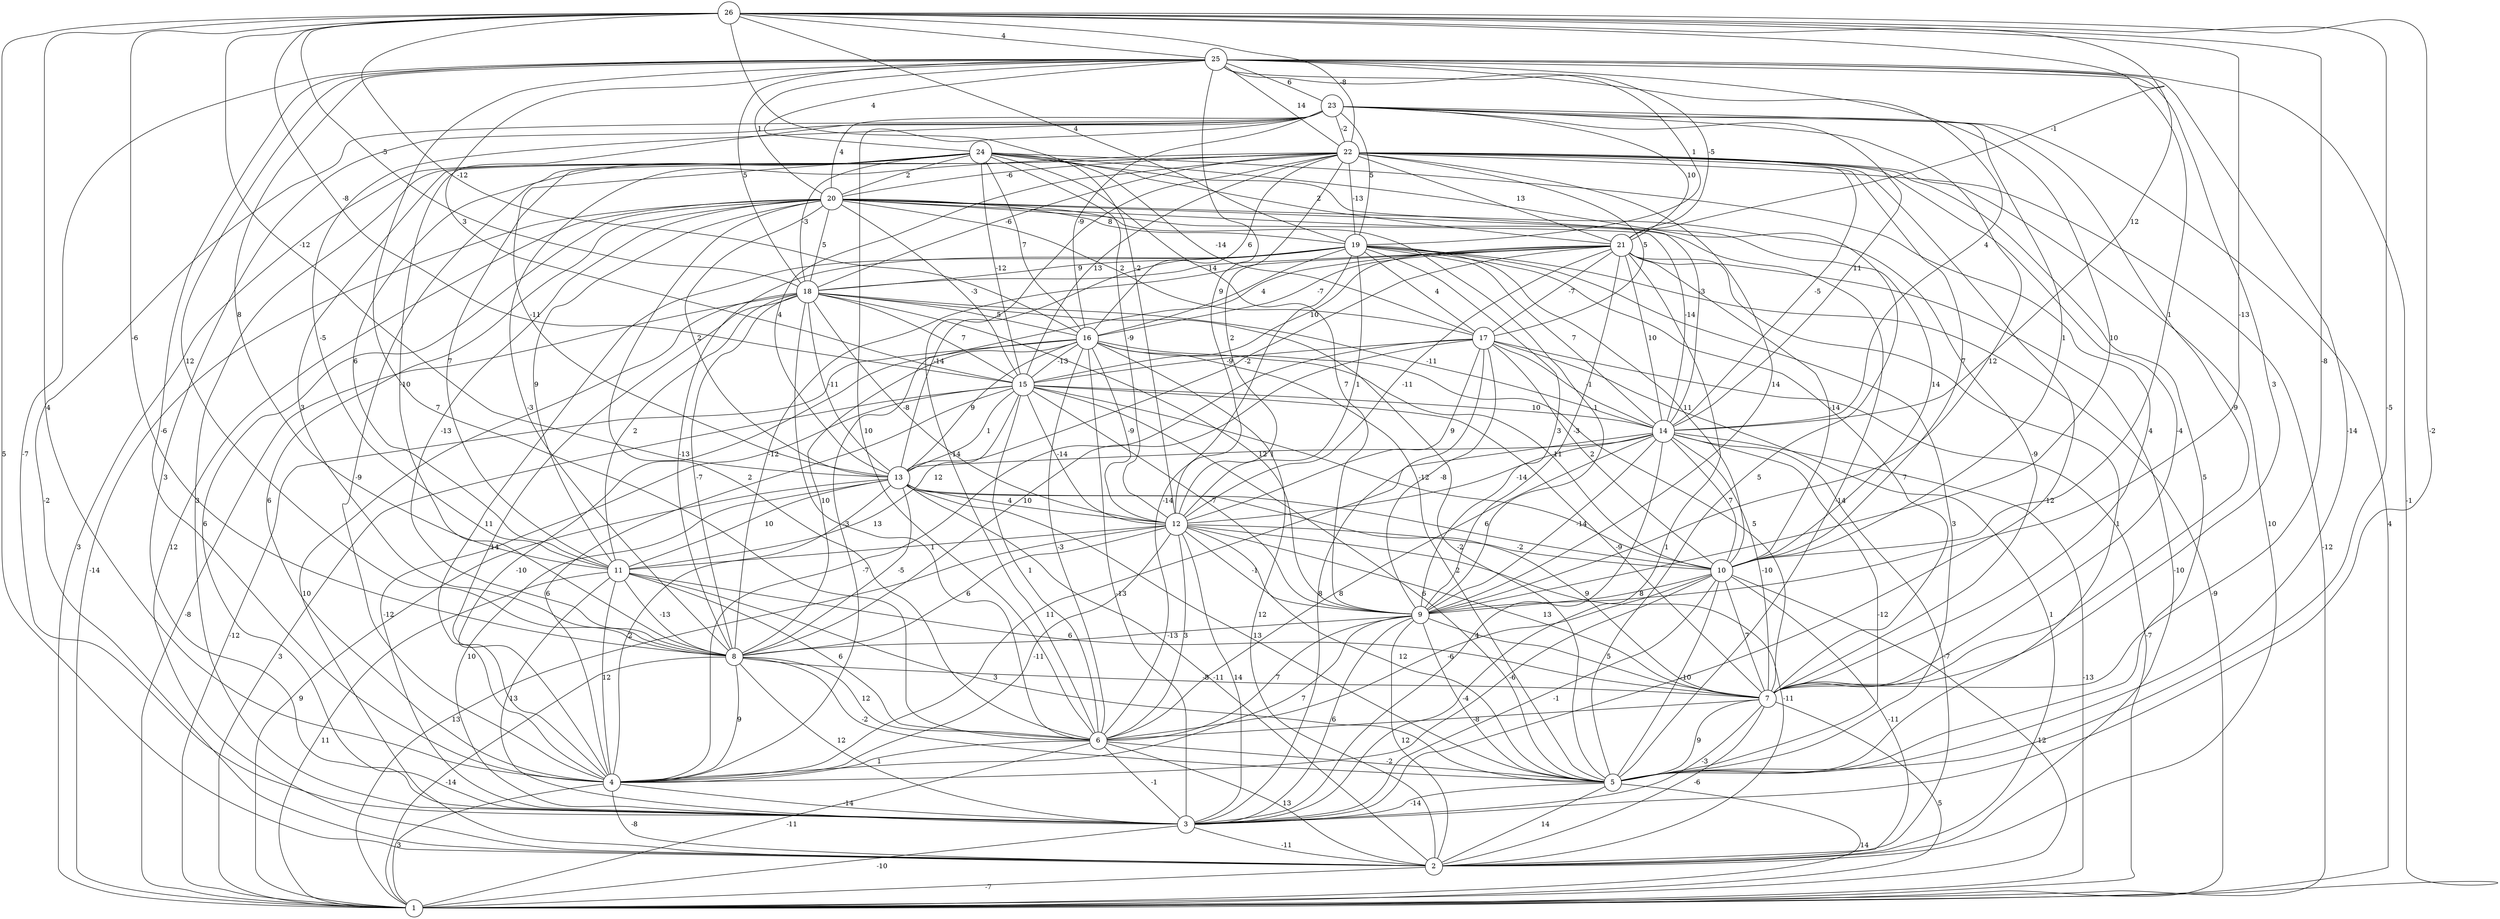 graph { 
	 fontname="Helvetica,Arial,sans-serif" 
	 node [shape = circle]; 
	 26 -- 2 [label = "5"];
	 26 -- 3 [label = "-2"];
	 26 -- 4 [label = "4"];
	 26 -- 5 [label = "-5"];
	 26 -- 7 [label = "-8"];
	 26 -- 8 [label = "-6"];
	 26 -- 9 [label = "-13"];
	 26 -- 12 [label = "-2"];
	 26 -- 13 [label = "-12"];
	 26 -- 14 [label = "12"];
	 26 -- 15 [label = "-8"];
	 26 -- 16 [label = "-12"];
	 26 -- 18 [label = "-5"];
	 26 -- 19 [label = "4"];
	 26 -- 21 [label = "-1"];
	 26 -- 22 [label = "-8"];
	 26 -- 25 [label = "4"];
	 25 -- 1 [label = "-1"];
	 25 -- 3 [label = "-7"];
	 25 -- 4 [label = "-6"];
	 25 -- 5 [label = "-14"];
	 25 -- 6 [label = "7"];
	 25 -- 7 [label = "3"];
	 25 -- 8 [label = "12"];
	 25 -- 9 [label = "10"];
	 25 -- 10 [label = "1"];
	 25 -- 11 [label = "8"];
	 25 -- 12 [label = "9"];
	 25 -- 14 [label = "4"];
	 25 -- 15 [label = "3"];
	 25 -- 18 [label = "5"];
	 25 -- 19 [label = "1"];
	 25 -- 20 [label = "1"];
	 25 -- 21 [label = "-5"];
	 25 -- 22 [label = "14"];
	 25 -- 23 [label = "6"];
	 25 -- 24 [label = "4"];
	 24 -- 1 [label = "3"];
	 24 -- 3 [label = "3"];
	 24 -- 5 [label = "5"];
	 24 -- 7 [label = "4"];
	 24 -- 8 [label = "3"];
	 24 -- 9 [label = "7"];
	 24 -- 11 [label = "6"];
	 24 -- 12 [label = "-9"];
	 24 -- 13 [label = "-11"];
	 24 -- 14 [label = "-3"];
	 24 -- 15 [label = "-12"];
	 24 -- 16 [label = "7"];
	 24 -- 17 [label = "-14"];
	 24 -- 18 [label = "-3"];
	 24 -- 20 [label = "2"];
	 24 -- 21 [label = "2"];
	 23 -- 1 [label = "4"];
	 23 -- 2 [label = "-2"];
	 23 -- 3 [label = "3"];
	 23 -- 6 [label = "10"];
	 23 -- 7 [label = "-9"];
	 23 -- 8 [label = "-10"];
	 23 -- 9 [label = "12"];
	 23 -- 10 [label = "1"];
	 23 -- 11 [label = "-5"];
	 23 -- 14 [label = "11"];
	 23 -- 16 [label = "-9"];
	 23 -- 19 [label = "5"];
	 23 -- 20 [label = "4"];
	 23 -- 21 [label = "10"];
	 23 -- 22 [label = "-2"];
	 22 -- 1 [label = "-12"];
	 22 -- 2 [label = "10"];
	 22 -- 3 [label = "12"];
	 22 -- 4 [label = "-9"];
	 22 -- 5 [label = "5"];
	 22 -- 6 [label = "-14"];
	 22 -- 7 [label = "-4"];
	 22 -- 8 [label = "-3"];
	 22 -- 9 [label = "14"];
	 22 -- 10 [label = "7"];
	 22 -- 11 [label = "7"];
	 22 -- 12 [label = "2"];
	 22 -- 13 [label = "4"];
	 22 -- 14 [label = "-5"];
	 22 -- 15 [label = "13"];
	 22 -- 16 [label = "6"];
	 22 -- 17 [label = "5"];
	 22 -- 18 [label = "-6"];
	 22 -- 19 [label = "-13"];
	 22 -- 20 [label = "-6"];
	 22 -- 21 [label = "13"];
	 21 -- 2 [label = "-10"];
	 21 -- 3 [label = "1"];
	 21 -- 4 [label = "-3"];
	 21 -- 5 [label = "1"];
	 21 -- 8 [label = "-12"];
	 21 -- 9 [label = "-3"];
	 21 -- 10 [label = "-14"];
	 21 -- 12 [label = "-11"];
	 21 -- 13 [label = "-2"];
	 21 -- 14 [label = "10"];
	 21 -- 15 [label = "10"];
	 21 -- 16 [label = "-7"];
	 21 -- 17 [label = "-7"];
	 21 -- 18 [label = "14"];
	 20 -- 1 [label = "-14"];
	 20 -- 2 [label = "12"];
	 20 -- 3 [label = "6"];
	 20 -- 4 [label = "6"];
	 20 -- 5 [label = "-14"];
	 20 -- 6 [label = "2"];
	 20 -- 7 [label = "-9"];
	 20 -- 8 [label = "-13"];
	 20 -- 9 [label = "1"];
	 20 -- 10 [label = "14"];
	 20 -- 11 [label = "9"];
	 20 -- 13 [label = "2"];
	 20 -- 14 [label = "-14"];
	 20 -- 15 [label = "-3"];
	 20 -- 17 [label = "2"];
	 20 -- 18 [label = "5"];
	 20 -- 19 [label = "8"];
	 19 -- 1 [label = "-9"];
	 19 -- 4 [label = "11"];
	 19 -- 5 [label = "3"];
	 19 -- 6 [label = "-14"];
	 19 -- 7 [label = "7"];
	 19 -- 8 [label = "-13"];
	 19 -- 9 [label = "3"];
	 19 -- 10 [label = "11"];
	 19 -- 12 [label = "1"];
	 19 -- 13 [label = "-14"];
	 19 -- 14 [label = "7"];
	 19 -- 16 [label = "4"];
	 19 -- 17 [label = "4"];
	 19 -- 18 [label = "9"];
	 18 -- 1 [label = "-8"];
	 18 -- 2 [label = "10"];
	 18 -- 4 [label = "14"];
	 18 -- 5 [label = "-2"];
	 18 -- 6 [label = "13"];
	 18 -- 8 [label = "-7"];
	 18 -- 9 [label = "12"];
	 18 -- 11 [label = "2"];
	 18 -- 12 [label = "-8"];
	 18 -- 13 [label = "-11"];
	 18 -- 14 [label = "-11"];
	 18 -- 15 [label = "7"];
	 18 -- 16 [label = "5"];
	 17 -- 1 [label = "-7"];
	 17 -- 2 [label = "1"];
	 17 -- 3 [label = "8"];
	 17 -- 4 [label = "-7"];
	 17 -- 8 [label = "10"];
	 17 -- 9 [label = "-8"];
	 17 -- 10 [label = "2"];
	 17 -- 12 [label = "9"];
	 17 -- 14 [label = "-1"];
	 17 -- 15 [label = "-9"];
	 16 -- 1 [label = "-12"];
	 16 -- 2 [label = "12"];
	 16 -- 3 [label = "-13"];
	 16 -- 4 [label = "-10"];
	 16 -- 5 [label = "2"];
	 16 -- 6 [label = "-3"];
	 16 -- 7 [label = "5"];
	 16 -- 8 [label = "10"];
	 16 -- 10 [label = "11"];
	 16 -- 12 [label = "-9"];
	 16 -- 13 [label = "9"];
	 16 -- 15 [label = "-13"];
	 15 -- 1 [label = "3"];
	 15 -- 3 [label = "-12"];
	 15 -- 4 [label = "6"];
	 15 -- 5 [label = "6"];
	 15 -- 6 [label = "1"];
	 15 -- 7 [label = "-9"];
	 15 -- 9 [label = "-7"];
	 15 -- 10 [label = "-12"];
	 15 -- 11 [label = "12"];
	 15 -- 12 [label = "-14"];
	 15 -- 13 [label = "1"];
	 15 -- 14 [label = "10"];
	 14 -- 1 [label = "-13"];
	 14 -- 2 [label = "-7"];
	 14 -- 3 [label = "4"];
	 14 -- 4 [label = "11"];
	 14 -- 5 [label = "-12"];
	 14 -- 6 [label = "8"];
	 14 -- 7 [label = "-10"];
	 14 -- 9 [label = "-14"];
	 14 -- 10 [label = "7"];
	 14 -- 12 [label = "-14"];
	 14 -- 13 [label = "1"];
	 13 -- 1 [label = "9"];
	 13 -- 2 [label = "-11"];
	 13 -- 3 [label = "10"];
	 13 -- 4 [label = "2"];
	 13 -- 5 [label = "13"];
	 13 -- 7 [label = "9"];
	 13 -- 8 [label = "-5"];
	 13 -- 10 [label = "6"];
	 13 -- 11 [label = "10"];
	 13 -- 12 [label = "4"];
	 12 -- 1 [label = "13"];
	 12 -- 2 [label = "-11"];
	 12 -- 3 [label = "14"];
	 12 -- 4 [label = "-11"];
	 12 -- 5 [label = "12"];
	 12 -- 6 [label = "3"];
	 12 -- 7 [label = "13"];
	 12 -- 8 [label = "6"];
	 12 -- 9 [label = "-1"];
	 12 -- 10 [label = "-2"];
	 12 -- 11 [label = "1"];
	 11 -- 1 [label = "11"];
	 11 -- 3 [label = "13"];
	 11 -- 4 [label = "12"];
	 11 -- 5 [label = "3"];
	 11 -- 6 [label = "6"];
	 11 -- 7 [label = "6"];
	 11 -- 8 [label = "-13"];
	 10 -- 1 [label = "12"];
	 10 -- 2 [label = "-11"];
	 10 -- 3 [label = "-1"];
	 10 -- 4 [label = "-6"];
	 10 -- 5 [label = "-10"];
	 10 -- 6 [label = "-6"];
	 10 -- 7 [label = "7"];
	 10 -- 9 [label = "8"];
	 9 -- 2 [label = "12"];
	 9 -- 3 [label = "6"];
	 9 -- 4 [label = "7"];
	 9 -- 5 [label = "-4"];
	 9 -- 6 [label = "7"];
	 9 -- 7 [label = "5"];
	 9 -- 8 [label = "-13"];
	 8 -- 1 [label = "-14"];
	 8 -- 3 [label = "12"];
	 8 -- 4 [label = "9"];
	 8 -- 5 [label = "-2"];
	 8 -- 6 [label = "12"];
	 8 -- 7 [label = "-8"];
	 7 -- 1 [label = "5"];
	 7 -- 2 [label = "-6"];
	 7 -- 3 [label = "-3"];
	 7 -- 5 [label = "9"];
	 7 -- 6 [label = "-8"];
	 6 -- 1 [label = "-11"];
	 6 -- 2 [label = "13"];
	 6 -- 3 [label = "-1"];
	 6 -- 4 [label = "1"];
	 6 -- 5 [label = "-2"];
	 5 -- 1 [label = "14"];
	 5 -- 2 [label = "14"];
	 5 -- 3 [label = "-14"];
	 4 -- 1 [label = "3"];
	 4 -- 2 [label = "-8"];
	 4 -- 3 [label = "-14"];
	 3 -- 1 [label = "-10"];
	 3 -- 2 [label = "-11"];
	 2 -- 1 [label = "-7"];
	 1;
	 2;
	 3;
	 4;
	 5;
	 6;
	 7;
	 8;
	 9;
	 10;
	 11;
	 12;
	 13;
	 14;
	 15;
	 16;
	 17;
	 18;
	 19;
	 20;
	 21;
	 22;
	 23;
	 24;
	 25;
	 26;
}
